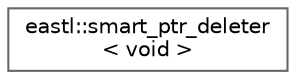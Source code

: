 digraph "类继承关系图"
{
 // LATEX_PDF_SIZE
  bgcolor="transparent";
  edge [fontname=Helvetica,fontsize=10,labelfontname=Helvetica,labelfontsize=10];
  node [fontname=Helvetica,fontsize=10,shape=box,height=0.2,width=0.4];
  rankdir="LR";
  Node0 [id="Node000000",label="eastl::smart_ptr_deleter\l\< void \>",height=0.2,width=0.4,color="grey40", fillcolor="white", style="filled",URL="$structeastl_1_1smart__ptr__deleter_3_01void_01_4.html",tooltip=" "];
}
